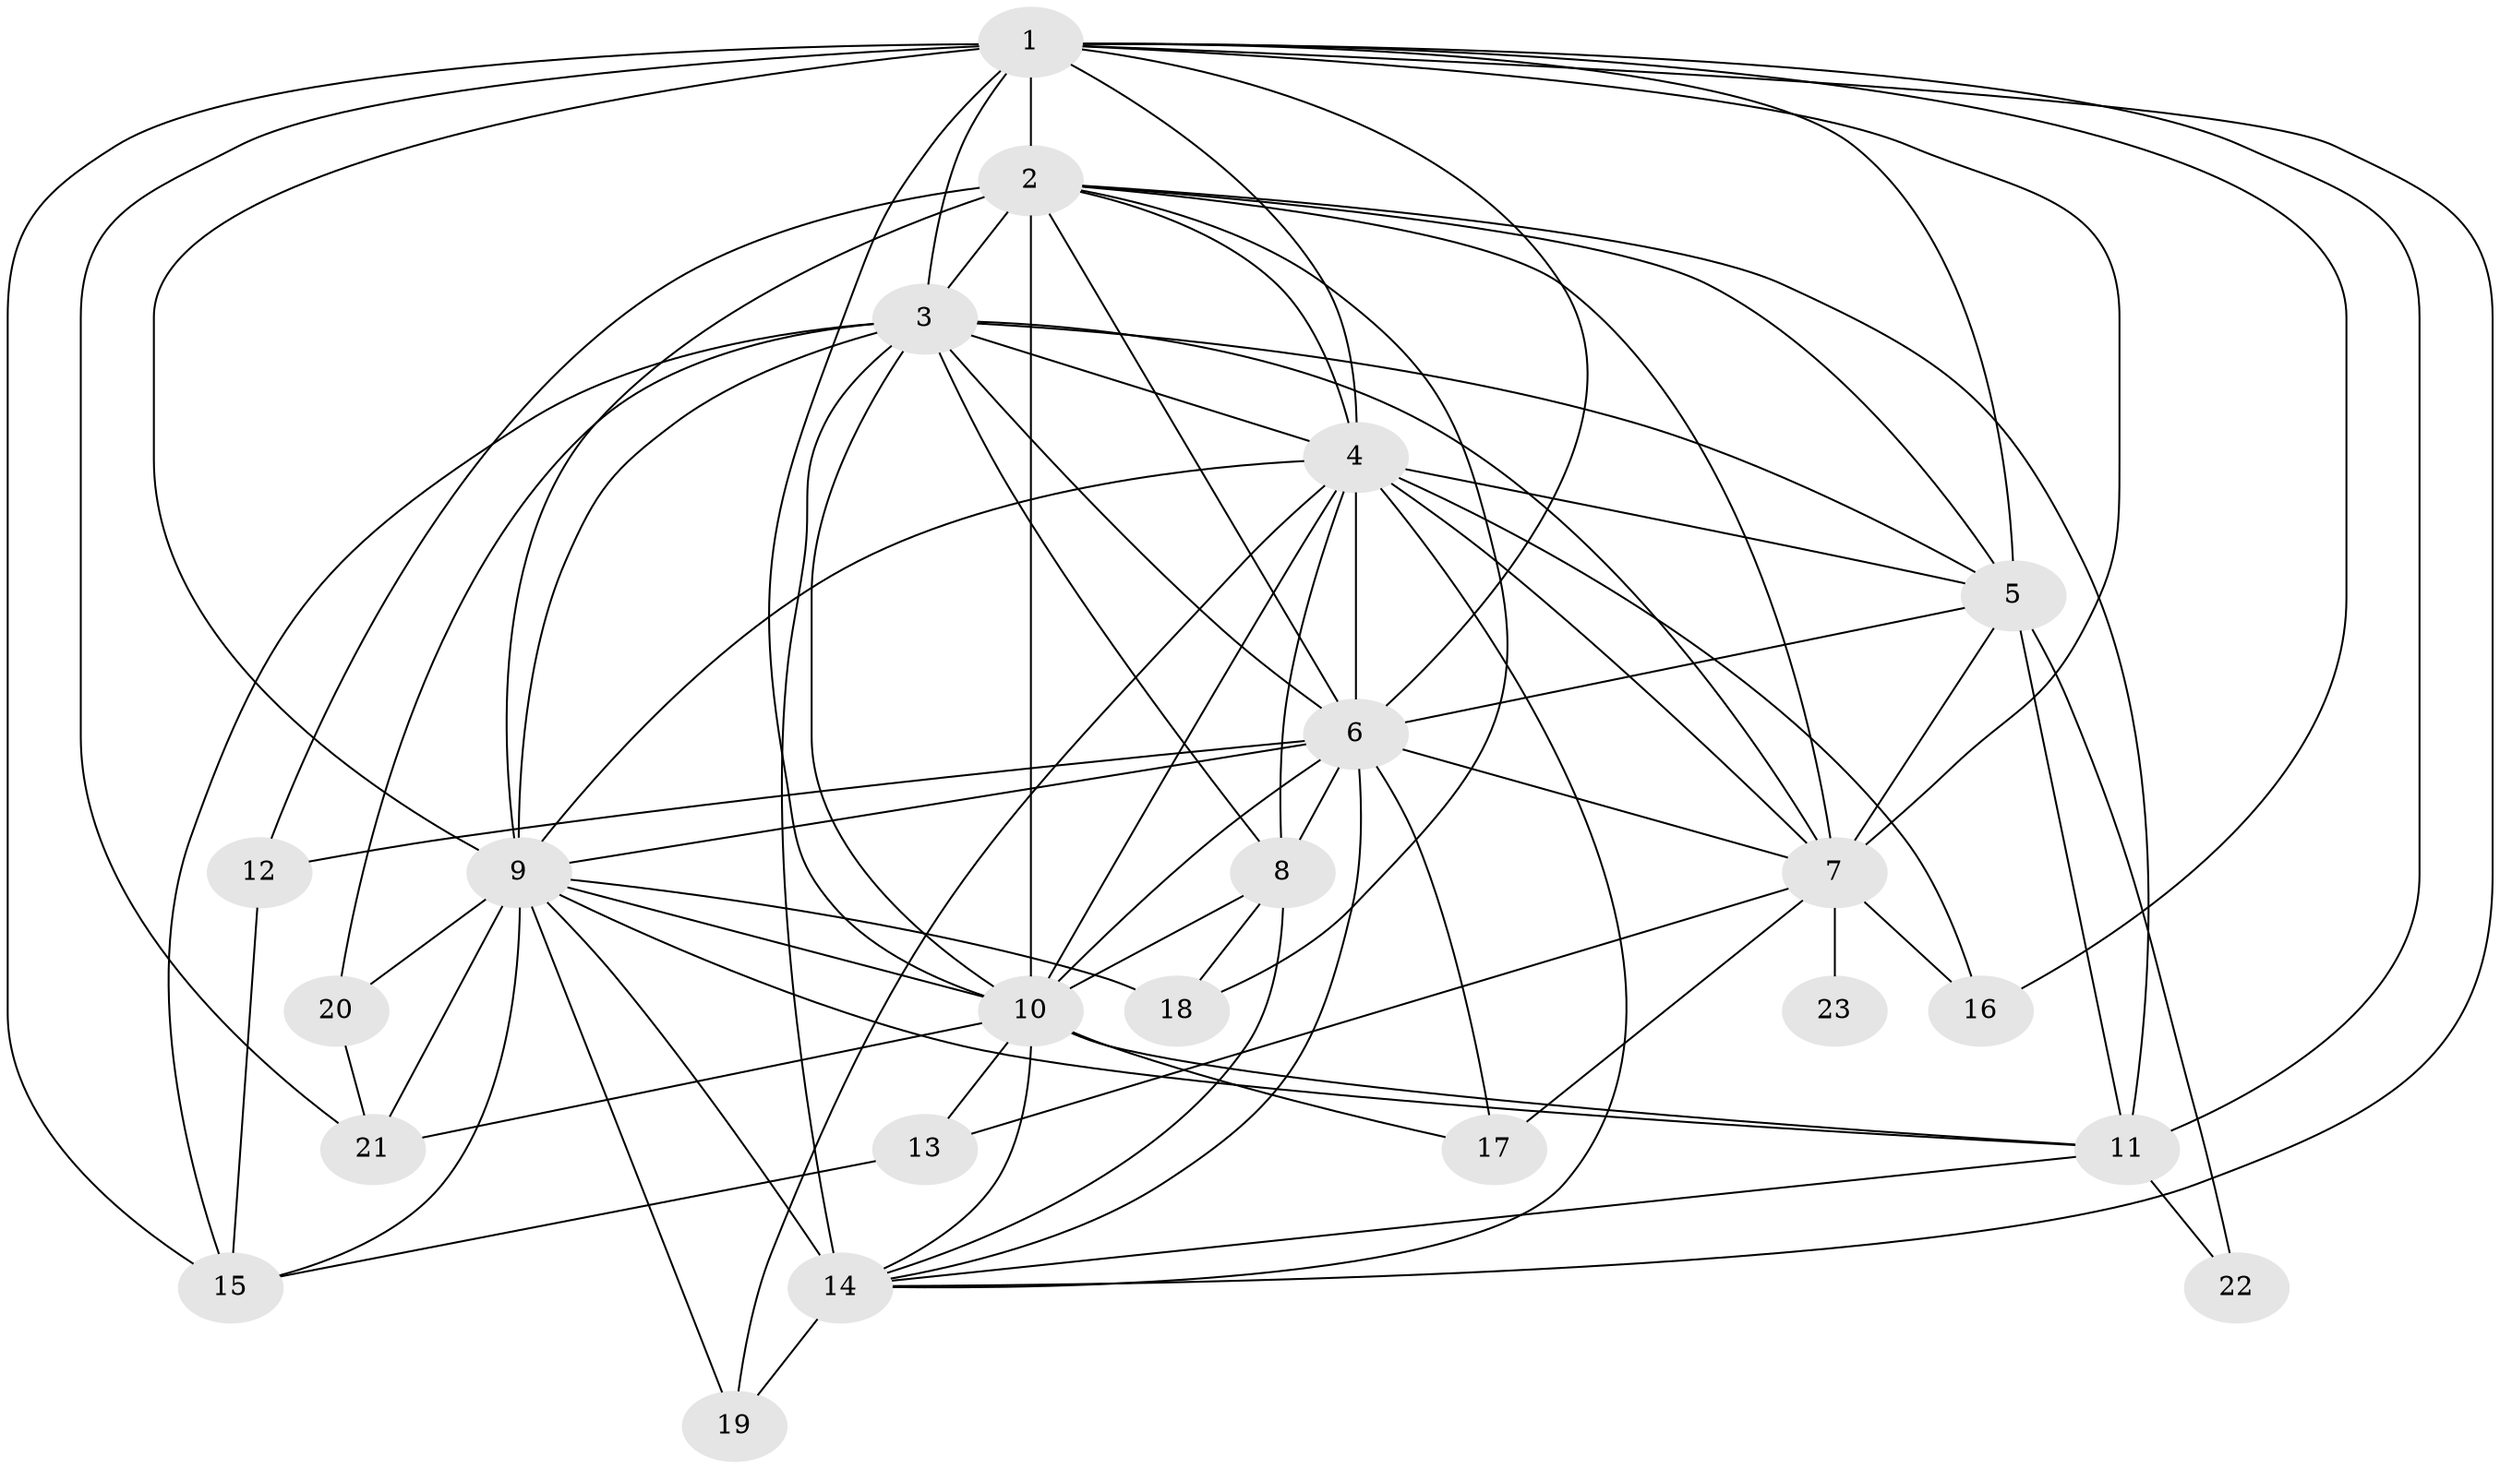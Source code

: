 // original degree distribution, {13: 0.013513513513513514, 19: 0.02702702702702703, 23: 0.013513513513513514, 17: 0.013513513513513514, 20: 0.013513513513513514, 14: 0.013513513513513514, 12: 0.013513513513513514, 22: 0.013513513513513514, 15: 0.013513513513513514, 2: 0.527027027027027, 3: 0.20270270270270271, 9: 0.013513513513513514, 4: 0.0945945945945946, 7: 0.013513513513513514, 5: 0.013513513513513514}
// Generated by graph-tools (version 1.1) at 2025/49/03/04/25 22:49:43]
// undirected, 23 vertices, 79 edges
graph export_dot {
  node [color=gray90,style=filled];
  1;
  2;
  3;
  4;
  5;
  6;
  7;
  8;
  9;
  10;
  11;
  12;
  13;
  14;
  15;
  16;
  17;
  18;
  19;
  20;
  21;
  22;
  23;
  1 -- 2 [weight=4.0];
  1 -- 3 [weight=4.0];
  1 -- 4 [weight=2.0];
  1 -- 5 [weight=2.0];
  1 -- 6 [weight=2.0];
  1 -- 7 [weight=3.0];
  1 -- 9 [weight=2.0];
  1 -- 10 [weight=3.0];
  1 -- 11 [weight=2.0];
  1 -- 14 [weight=1.0];
  1 -- 15 [weight=1.0];
  1 -- 16 [weight=1.0];
  1 -- 21 [weight=1.0];
  2 -- 3 [weight=4.0];
  2 -- 4 [weight=3.0];
  2 -- 5 [weight=2.0];
  2 -- 6 [weight=3.0];
  2 -- 7 [weight=2.0];
  2 -- 9 [weight=2.0];
  2 -- 10 [weight=13.0];
  2 -- 11 [weight=1.0];
  2 -- 12 [weight=1.0];
  2 -- 18 [weight=1.0];
  3 -- 4 [weight=2.0];
  3 -- 5 [weight=3.0];
  3 -- 6 [weight=2.0];
  3 -- 7 [weight=2.0];
  3 -- 8 [weight=1.0];
  3 -- 9 [weight=2.0];
  3 -- 10 [weight=1.0];
  3 -- 14 [weight=6.0];
  3 -- 15 [weight=1.0];
  3 -- 20 [weight=1.0];
  4 -- 5 [weight=1.0];
  4 -- 6 [weight=1.0];
  4 -- 7 [weight=1.0];
  4 -- 8 [weight=1.0];
  4 -- 9 [weight=1.0];
  4 -- 10 [weight=2.0];
  4 -- 14 [weight=1.0];
  4 -- 16 [weight=1.0];
  4 -- 19 [weight=3.0];
  5 -- 6 [weight=1.0];
  5 -- 7 [weight=1.0];
  5 -- 11 [weight=1.0];
  5 -- 22 [weight=1.0];
  6 -- 7 [weight=1.0];
  6 -- 8 [weight=5.0];
  6 -- 9 [weight=1.0];
  6 -- 10 [weight=1.0];
  6 -- 12 [weight=2.0];
  6 -- 14 [weight=1.0];
  6 -- 17 [weight=1.0];
  7 -- 13 [weight=1.0];
  7 -- 16 [weight=1.0];
  7 -- 17 [weight=1.0];
  7 -- 23 [weight=1.0];
  8 -- 10 [weight=1.0];
  8 -- 14 [weight=1.0];
  8 -- 18 [weight=1.0];
  9 -- 10 [weight=1.0];
  9 -- 11 [weight=2.0];
  9 -- 14 [weight=1.0];
  9 -- 15 [weight=1.0];
  9 -- 18 [weight=1.0];
  9 -- 19 [weight=1.0];
  9 -- 20 [weight=2.0];
  9 -- 21 [weight=1.0];
  10 -- 11 [weight=1.0];
  10 -- 13 [weight=1.0];
  10 -- 14 [weight=2.0];
  10 -- 17 [weight=1.0];
  10 -- 21 [weight=1.0];
  11 -- 14 [weight=1.0];
  11 -- 22 [weight=1.0];
  12 -- 15 [weight=1.0];
  13 -- 15 [weight=1.0];
  14 -- 19 [weight=1.0];
  20 -- 21 [weight=1.0];
}
